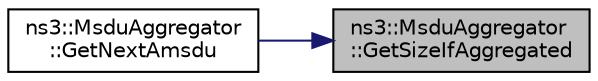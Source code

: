 digraph "ns3::MsduAggregator::GetSizeIfAggregated"
{
 // LATEX_PDF_SIZE
  edge [fontname="Helvetica",fontsize="10",labelfontname="Helvetica",labelfontsize="10"];
  node [fontname="Helvetica",fontsize="10",shape=record];
  rankdir="RL";
  Node1 [label="ns3::MsduAggregator\l::GetSizeIfAggregated",height=0.2,width=0.4,color="black", fillcolor="grey75", style="filled", fontcolor="black",tooltip="Compute the size of the A-MSDU resulting from the aggregation of an MSDU of size msduSize and an A-MS..."];
  Node1 -> Node2 [dir="back",color="midnightblue",fontsize="10",style="solid",fontname="Helvetica"];
  Node2 [label="ns3::MsduAggregator\l::GetNextAmsdu",height=0.2,width=0.4,color="black", fillcolor="white", style="filled",URL="$classns3_1_1_msdu_aggregator.html#ad210c7c793b3d86da1b1f63c799c01c6",tooltip="Dequeue MSDUs to be transmitted to a given station and belonging to a given TID from the correspondin..."];
}
